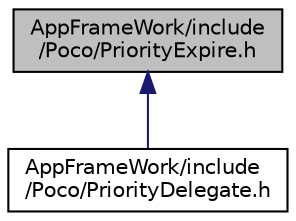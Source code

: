 digraph "AppFrameWork/include/Poco/PriorityExpire.h"
{
 // LATEX_PDF_SIZE
  edge [fontname="Helvetica",fontsize="10",labelfontname="Helvetica",labelfontsize="10"];
  node [fontname="Helvetica",fontsize="10",shape=record];
  Node1 [label="AppFrameWork/include\l/Poco/PriorityExpire.h",height=0.2,width=0.4,color="black", fillcolor="grey75", style="filled", fontcolor="black",tooltip=" "];
  Node1 -> Node2 [dir="back",color="midnightblue",fontsize="10",style="solid"];
  Node2 [label="AppFrameWork/include\l/Poco/PriorityDelegate.h",height=0.2,width=0.4,color="black", fillcolor="white", style="filled",URL="$PriorityDelegate_8h.html",tooltip=" "];
}
